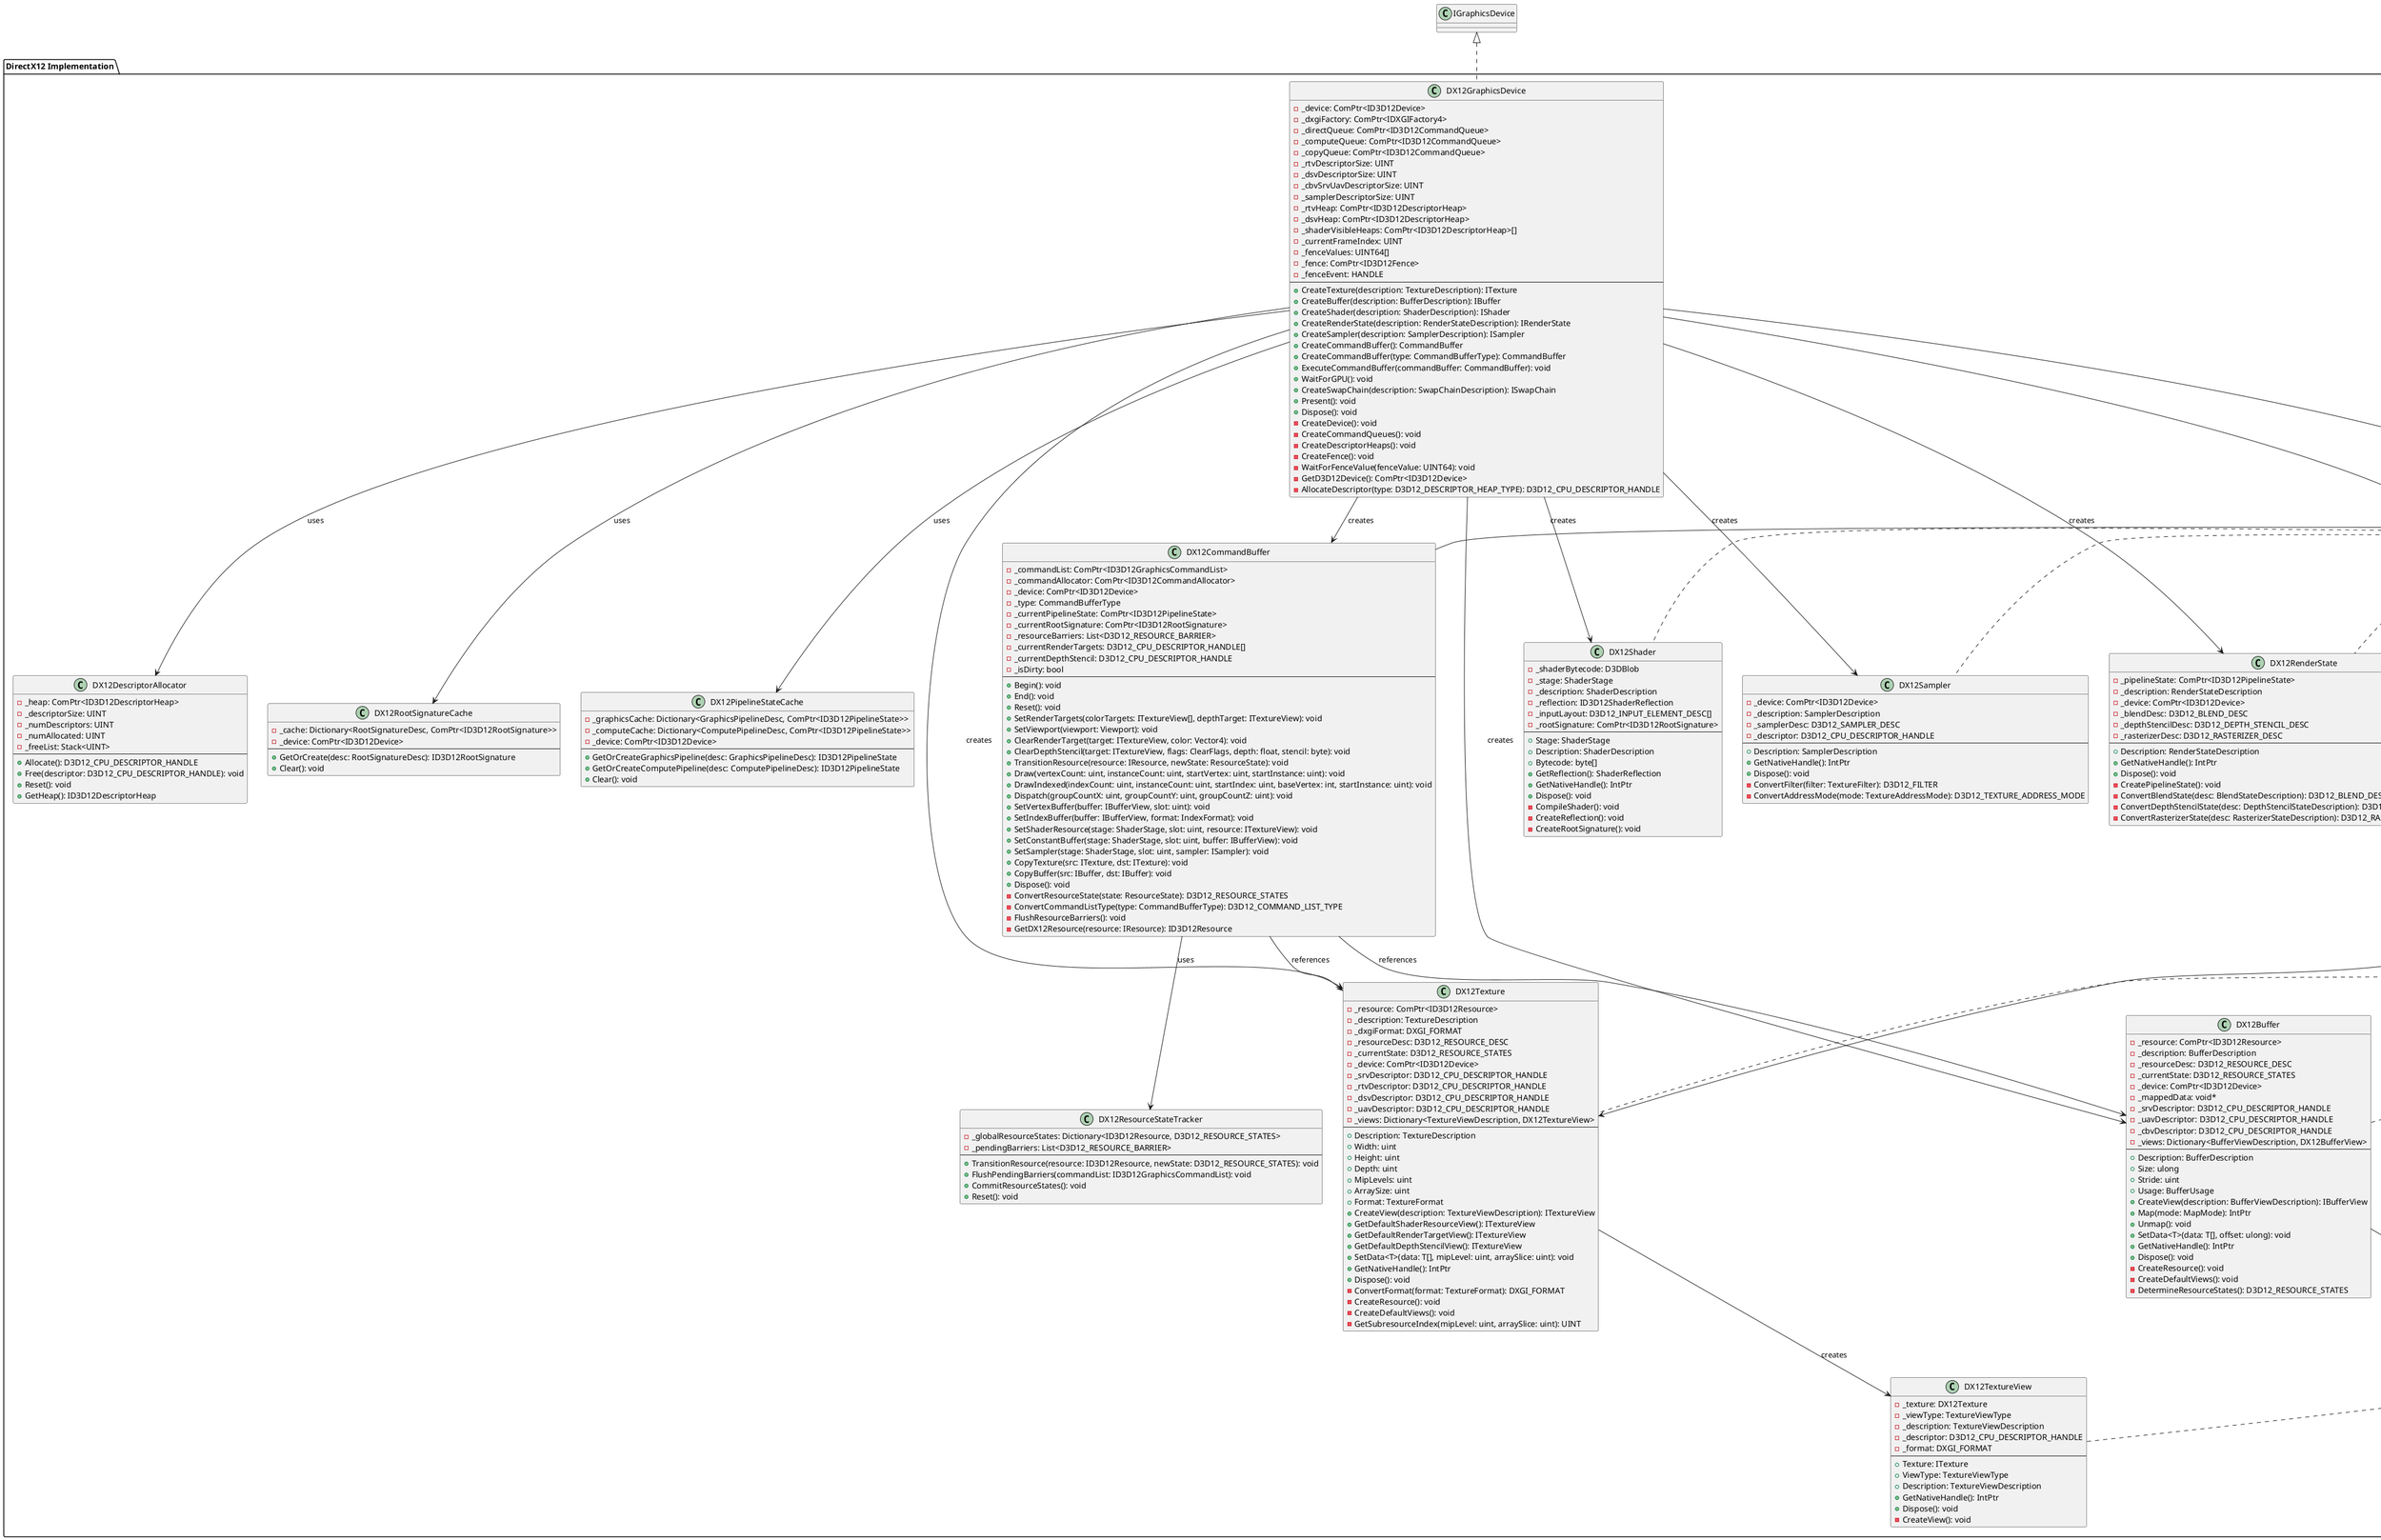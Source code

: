 @startuml DirectX12Implementation

package "DirectX12 Implementation" {
    class DX12GraphicsDevice {
        - _device: ComPtr<ID3D12Device>
        - _dxgiFactory: ComPtr<IDXGIFactory4>
        - _directQueue: ComPtr<ID3D12CommandQueue>
        - _computeQueue: ComPtr<ID3D12CommandQueue>
        - _copyQueue: ComPtr<ID3D12CommandQueue>
        - _rtvDescriptorSize: UINT
        - _dsvDescriptorSize: UINT
        - _cbvSrvUavDescriptorSize: UINT
        - _samplerDescriptorSize: UINT
        - _rtvHeap: ComPtr<ID3D12DescriptorHeap>
        - _dsvHeap: ComPtr<ID3D12DescriptorHeap>
        - _shaderVisibleHeaps: ComPtr<ID3D12DescriptorHeap>[]
        - _currentFrameIndex: UINT
        - _fenceValues: UINT64[]
        - _fence: ComPtr<ID3D12Fence>
        - _fenceEvent: HANDLE
        --
        + CreateTexture(description: TextureDescription): ITexture
        + CreateBuffer(description: BufferDescription): IBuffer
        + CreateShader(description: ShaderDescription): IShader
        + CreateRenderState(description: RenderStateDescription): IRenderState
        + CreateSampler(description: SamplerDescription): ISampler
        + CreateCommandBuffer(): CommandBuffer
        + CreateCommandBuffer(type: CommandBufferType): CommandBuffer
        + ExecuteCommandBuffer(commandBuffer: CommandBuffer): void
        + WaitForGPU(): void
        + CreateSwapChain(description: SwapChainDescription): ISwapChain
        + Present(): void
        + Dispose(): void
        - CreateDevice(): void
        - CreateCommandQueues(): void
        - CreateDescriptorHeaps(): void
        - CreateFence(): void
        - WaitForFenceValue(fenceValue: UINT64): void
        - GetD3D12Device(): ComPtr<ID3D12Device>
        - AllocateDescriptor(type: D3D12_DESCRIPTOR_HEAP_TYPE): D3D12_CPU_DESCRIPTOR_HANDLE
    }

    class DX12Texture {
        - _resource: ComPtr<ID3D12Resource>
        - _description: TextureDescription
        - _dxgiFormat: DXGI_FORMAT
        - _resourceDesc: D3D12_RESOURCE_DESC
        - _currentState: D3D12_RESOURCE_STATES
        - _device: ComPtr<ID3D12Device>
        - _srvDescriptor: D3D12_CPU_DESCRIPTOR_HANDLE
        - _rtvDescriptor: D3D12_CPU_DESCRIPTOR_HANDLE
        - _dsvDescriptor: D3D12_CPU_DESCRIPTOR_HANDLE
        - _uavDescriptor: D3D12_CPU_DESCRIPTOR_HANDLE
        - _views: Dictionary<TextureViewDescription, DX12TextureView>
        --
        + Description: TextureDescription
        + Width: uint
        + Height: uint
        + Depth: uint
        + MipLevels: uint
        + ArraySize: uint
        + Format: TextureFormat
        + CreateView(description: TextureViewDescription): ITextureView
        + GetDefaultShaderResourceView(): ITextureView
        + GetDefaultRenderTargetView(): ITextureView
        + GetDefaultDepthStencilView(): ITextureView
        + SetData<T>(data: T[], mipLevel: uint, arraySlice: uint): void
        + GetNativeHandle(): IntPtr
        + Dispose(): void
        - ConvertFormat(format: TextureFormat): DXGI_FORMAT
        - CreateResource(): void
        - CreateDefaultViews(): void
        - GetSubresourceIndex(mipLevel: uint, arraySlice: uint): UINT
    }

    class DX12Buffer {
        - _resource: ComPtr<ID3D12Resource>
        - _description: BufferDescription
        - _resourceDesc: D3D12_RESOURCE_DESC
        - _currentState: D3D12_RESOURCE_STATES
        - _device: ComPtr<ID3D12Device>
        - _mappedData: void*
        - _srvDescriptor: D3D12_CPU_DESCRIPTOR_HANDLE
        - _uavDescriptor: D3D12_CPU_DESCRIPTOR_HANDLE
        - _cbvDescriptor: D3D12_CPU_DESCRIPTOR_HANDLE
        - _views: Dictionary<BufferViewDescription, DX12BufferView>
        --
        + Description: BufferDescription
        + Size: ulong
        + Stride: uint
        + Usage: BufferUsage
        + CreateView(description: BufferViewDescription): IBufferView
        + Map(mode: MapMode): IntPtr
        + Unmap(): void
        + SetData<T>(data: T[], offset: ulong): void
        + GetNativeHandle(): IntPtr
        + Dispose(): void
        - CreateResource(): void
        - CreateDefaultViews(): void
        - DetermineResourceStates(): D3D12_RESOURCE_STATES
    }

    class DX12CommandBuffer {
        - _commandList: ComPtr<ID3D12GraphicsCommandList>
        - _commandAllocator: ComPtr<ID3D12CommandAllocator>
        - _device: ComPtr<ID3D12Device>
        - _type: CommandBufferType
        - _currentPipelineState: ComPtr<ID3D12PipelineState>
        - _currentRootSignature: ComPtr<ID3D12RootSignature>
        - _resourceBarriers: List<D3D12_RESOURCE_BARRIER>
        - _currentRenderTargets: D3D12_CPU_DESCRIPTOR_HANDLE[]
        - _currentDepthStencil: D3D12_CPU_DESCRIPTOR_HANDLE
        - _isDirty: bool
        --
        + Begin(): void
        + End(): void
        + Reset(): void
        + SetRenderTargets(colorTargets: ITextureView[], depthTarget: ITextureView): void
        + SetViewport(viewport: Viewport): void
        + ClearRenderTarget(target: ITextureView, color: Vector4): void
        + ClearDepthStencil(target: ITextureView, flags: ClearFlags, depth: float, stencil: byte): void
        + TransitionResource(resource: IResource, newState: ResourceState): void
        + Draw(vertexCount: uint, instanceCount: uint, startVertex: uint, startInstance: uint): void
        + DrawIndexed(indexCount: uint, instanceCount: uint, startIndex: uint, baseVertex: int, startInstance: uint): void
        + Dispatch(groupCountX: uint, groupCountY: uint, groupCountZ: uint): void
        + SetVertexBuffer(buffer: IBufferView, slot: uint): void
        + SetIndexBuffer(buffer: IBufferView, format: IndexFormat): void
        + SetShaderResource(stage: ShaderStage, slot: uint, resource: ITextureView): void
        + SetConstantBuffer(stage: ShaderStage, slot: uint, buffer: IBufferView): void
        + SetSampler(stage: ShaderStage, slot: uint, sampler: ISampler): void
        + CopyTexture(src: ITexture, dst: ITexture): void
        + CopyBuffer(src: IBuffer, dst: IBuffer): void
        + Dispose(): void
        - ConvertResourceState(state: ResourceState): D3D12_RESOURCE_STATES
        - ConvertCommandListType(type: CommandBufferType): D3D12_COMMAND_LIST_TYPE
        - FlushResourceBarriers(): void
        - GetDX12Resource(resource: IResource): ID3D12Resource
    }

    class DX12Shader {
        - _shaderBytecode: D3DBlob
        - _stage: ShaderStage
        - _description: ShaderDescription
        - _reflection: ID3D12ShaderReflection
        - _inputLayout: D3D12_INPUT_ELEMENT_DESC[]
        - _rootSignature: ComPtr<ID3D12RootSignature>
        --
        + Stage: ShaderStage
        + Description: ShaderDescription
        + Bytecode: byte[]
        + GetReflection(): ShaderReflection
        + GetNativeHandle(): IntPtr
        + Dispose(): void
        - CompileShader(): void
        - CreateReflection(): void
        - CreateRootSignature(): void
    }

    class DX12Sampler {
        - _device: ComPtr<ID3D12Device>
        - _description: SamplerDescription
        - _samplerDesc: D3D12_SAMPLER_DESC
        - _descriptor: D3D12_CPU_DESCRIPTOR_HANDLE
        --
        + Description: SamplerDescription
        + GetNativeHandle(): IntPtr
        + Dispose(): void
        - ConvertFilter(filter: TextureFilter): D3D12_FILTER
        - ConvertAddressMode(mode: TextureAddressMode): D3D12_TEXTURE_ADDRESS_MODE
    }

    class DX12RenderState {
        - _pipelineState: ComPtr<ID3D12PipelineState>
        - _description: RenderStateDescription
        - _device: ComPtr<ID3D12Device>
        - _blendDesc: D3D12_BLEND_DESC
        - _depthStencilDesc: D3D12_DEPTH_STENCIL_DESC
        - _rasterizerDesc: D3D12_RASTERIZER_DESC
        --
        + Description: RenderStateDescription
        + GetNativeHandle(): IntPtr
        + Dispose(): void
        - CreatePipelineState(): void
        - ConvertBlendState(desc: BlendStateDescription): D3D12_BLEND_DESC
        - ConvertDepthStencilState(desc: DepthStencilStateDescription): D3D12_DEPTH_STENCIL_DESC
        - ConvertRasterizerState(desc: RasterizerStateDescription): D3D12_RASTERIZER_DESC
    }

    class DX12SwapChain {
        - _swapChain: ComPtr<IDXGISwapChain3>
        - _device: ComPtr<ID3D12Device>
        - _description: SwapChainDescription
        - _backBuffers: DX12Texture[]
        - _currentBackBufferIndex: UINT
        - _frameCount: UINT
        --
        + Description: SwapChainDescription
        + CurrentBackBufferIndex: uint
        + GetBackBuffer(index: uint): ITexture
        + Present(syncInterval: uint): void
        + Resize(width: uint, height: uint): void
        + GetNativeHandle(): IntPtr
        + Dispose(): void
        - CreateBackBuffers(): void
        - ReleaseBackBuffers(): void
    }

    class DX12TextureView {
        - _texture: DX12Texture
        - _viewType: TextureViewType
        - _description: TextureViewDescription
        - _descriptor: D3D12_CPU_DESCRIPTOR_HANDLE
        - _format: DXGI_FORMAT
        --
        + Texture: ITexture
        + ViewType: TextureViewType
        + Description: TextureViewDescription
        + GetNativeHandle(): IntPtr
        + Dispose(): void
        - CreateView(): void
    }

    class DX12BufferView {
        - _buffer: DX12Buffer
        - _viewType: BufferViewType
        - _description: BufferViewDescription
        - _descriptor: D3D12_CPU_DESCRIPTOR_HANDLE
        --
        + Buffer: IBuffer
        + ViewType: BufferViewType
        + Description: BufferViewDescription
        + GetNativeHandle(): IntPtr
        + Dispose(): void
        - CreateView(): void
    }

    class DX12Fence {
        - _fence: ComPtr<ID3D12Fence>
        - _fenceEvent: HANDLE
        - _fenceValue: UINT64
        --
        + Value: ulong
        + IsSignaled: bool
        + Signal(value: ulong): void
        + Wait(value: ulong, timeoutMs: uint): void
        + GetNativeHandle(): IntPtr
        + Dispose(): void
    }

    ' Helper classes
    class DX12ResourceStateTracker {
        - _globalResourceStates: Dictionary<ID3D12Resource, D3D12_RESOURCE_STATES>
        - _pendingBarriers: List<D3D12_RESOURCE_BARRIER>
        --
        + TransitionResource(resource: ID3D12Resource, newState: D3D12_RESOURCE_STATES): void
        + FlushPendingBarriers(commandList: ID3D12GraphicsCommandList): void
        + CommitResourceStates(): void
        + Reset(): void
    }

    class DX12DescriptorAllocator {
        - _heap: ComPtr<ID3D12DescriptorHeap>
        - _descriptorSize: UINT
        - _numDescriptors: UINT
        - _numAllocated: UINT
        - _freeList: Stack<UINT>
        --
        + Allocate(): D3D12_CPU_DESCRIPTOR_HANDLE
        + Free(descriptor: D3D12_CPU_DESCRIPTOR_HANDLE): void
        + Reset(): void
        + GetHeap(): ID3D12DescriptorHeap
    }

    class DX12RootSignatureCache {
        - _cache: Dictionary<RootSignatureDesc, ComPtr<ID3D12RootSignature>>
        - _device: ComPtr<ID3D12Device>
        --
        + GetOrCreate(desc: RootSignatureDesc): ID3D12RootSignature
        + Clear(): void
    }

    class DX12PipelineStateCache {
        - _graphicsCache: Dictionary<GraphicsPipelineDesc, ComPtr<ID3D12PipelineState>>
        - _computeCache: Dictionary<ComputePipelineDesc, ComPtr<ID3D12PipelineState>>
        - _device: ComPtr<ID3D12Device>
        --
        + GetOrCreateGraphicsPipeline(desc: GraphicsPipelineDesc): ID3D12PipelineState
        + GetOrCreateComputePipeline(desc: ComputePipelineDesc): ID3D12PipelineState
        + Clear(): void
    }
}

' Реализация интерфейсов
IGraphicsDevice <|.. DX12GraphicsDevice
ITexture <|.. DX12Texture
IBuffer <|.. DX12Buffer
CommandBuffer <|-- DX12CommandBuffer
IShader <|.. DX12Shader
ISampler <|.. DX12Sampler
IRenderState <|.. DX12RenderState
ISwapChain <|.. DX12SwapChain
ITextureView <|.. DX12TextureView
IBufferView <|.. DX12BufferView
IFence <|.. DX12Fence

' Внутренние связи
DX12GraphicsDevice --> DX12Texture : creates
DX12GraphicsDevice --> DX12Buffer : creates
DX12GraphicsDevice --> DX12CommandBuffer : creates
DX12GraphicsDevice --> DX12Shader : creates
DX12GraphicsDevice --> DX12Sampler : creates
DX12GraphicsDevice --> DX12RenderState : creates
DX12GraphicsDevice --> DX12SwapChain : creates
DX12GraphicsDevice --> DX12Fence : creates
DX12GraphicsDevice --> DX12DescriptorAllocator : uses
DX12GraphicsDevice --> DX12RootSignatureCache : uses
DX12GraphicsDevice --> DX12PipelineStateCache : uses

DX12Texture --> DX12TextureView : creates
DX12Buffer --> DX12BufferView : creates

DX12CommandBuffer --> DX12ResourceStateTracker : uses
DX12CommandBuffer --> DX12Texture : references
DX12CommandBuffer --> DX12Buffer : references

DX12SwapChain --> DX12Texture : contains

@enduml